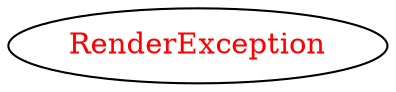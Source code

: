 digraph dependencyGraph {
 concentrate=true;
 ranksep="2.0";
 rankdir="LR"; 
 splines="ortho";
"RenderException" [fontcolor="red"];
}